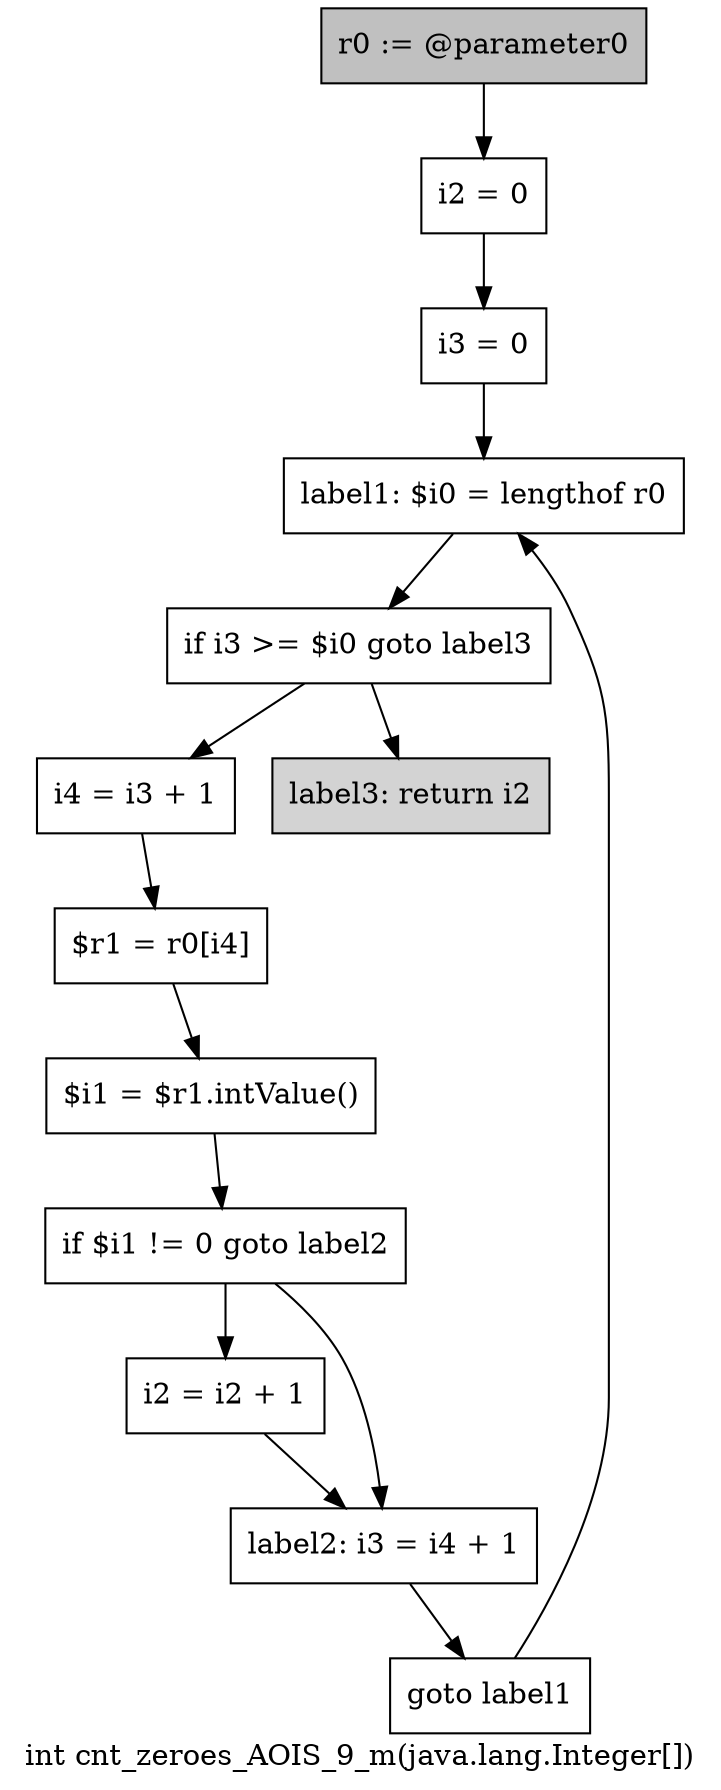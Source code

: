 digraph "int cnt_zeroes_AOIS_9_m(java.lang.Integer[])" {
    label="int cnt_zeroes_AOIS_9_m(java.lang.Integer[])";
    node [shape=box];
    "0" [style=filled,fillcolor=gray,label="r0 := @parameter0",];
    "1" [label="i2 = 0",];
    "0"->"1";
    "2" [label="i3 = 0",];
    "1"->"2";
    "3" [label="label1: $i0 = lengthof r0",];
    "2"->"3";
    "4" [label="if i3 >= $i0 goto label3",];
    "3"->"4";
    "5" [label="i4 = i3 + 1",];
    "4"->"5";
    "12" [style=filled,fillcolor=lightgray,label="label3: return i2",];
    "4"->"12";
    "6" [label="$r1 = r0[i4]",];
    "5"->"6";
    "7" [label="$i1 = $r1.intValue()",];
    "6"->"7";
    "8" [label="if $i1 != 0 goto label2",];
    "7"->"8";
    "9" [label="i2 = i2 + 1",];
    "8"->"9";
    "10" [label="label2: i3 = i4 + 1",];
    "8"->"10";
    "9"->"10";
    "11" [label="goto label1",];
    "10"->"11";
    "11"->"3";
}
